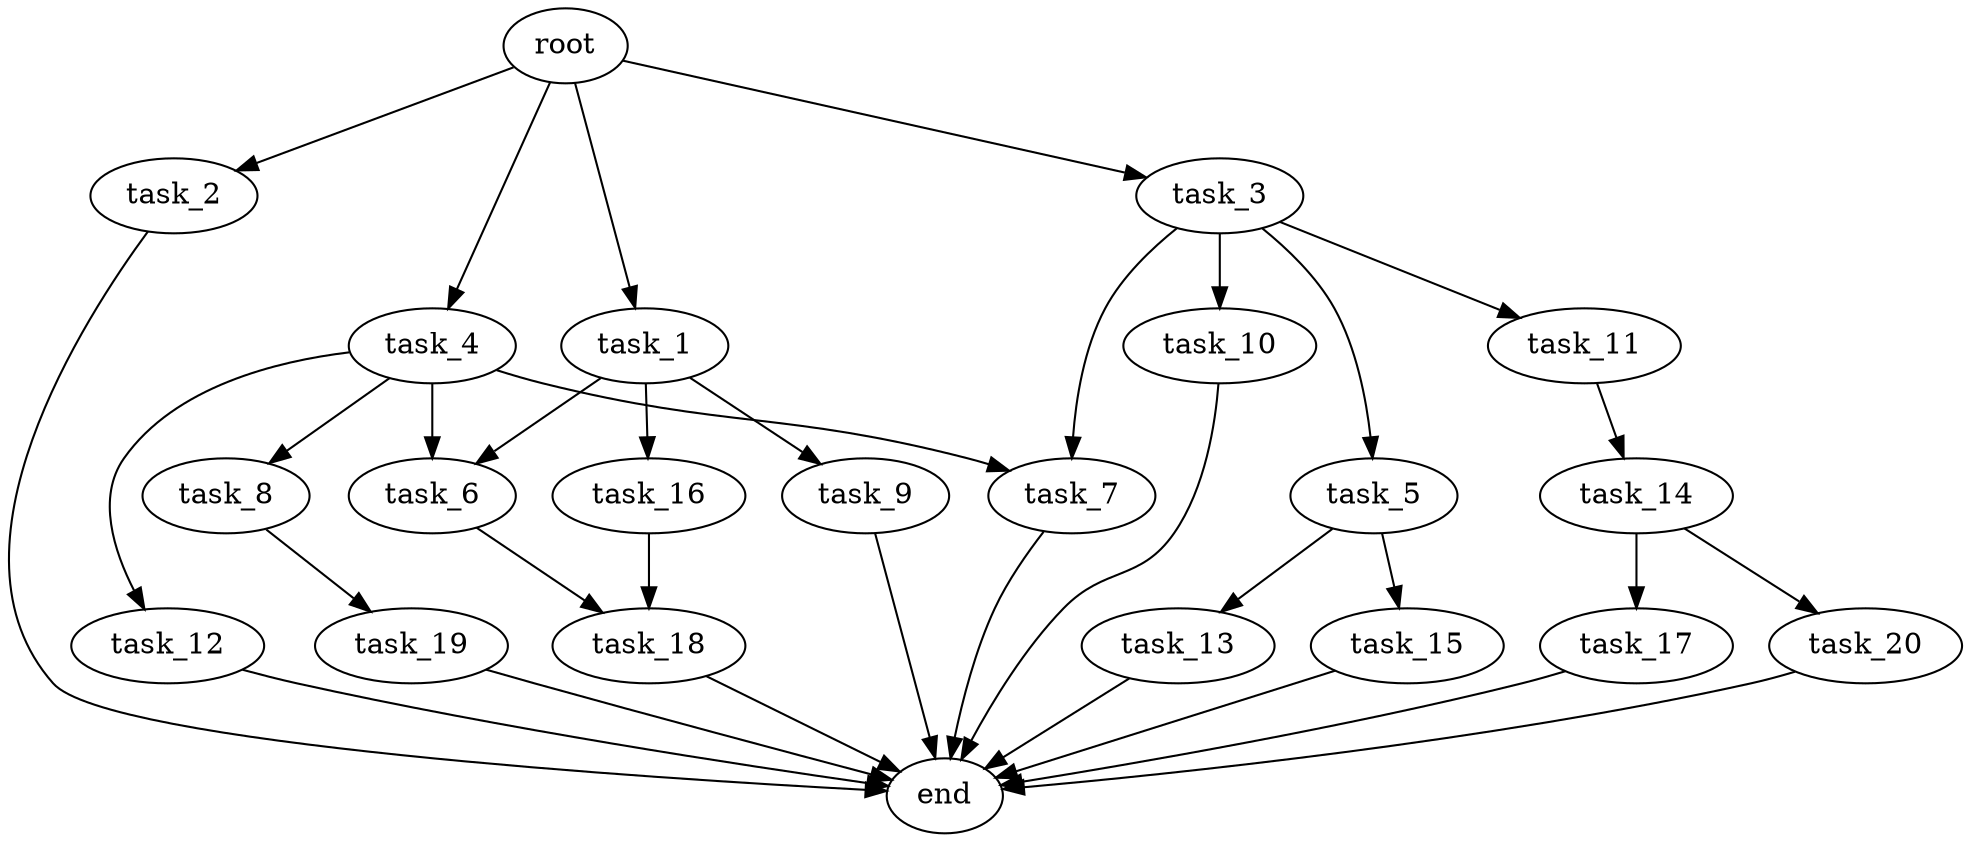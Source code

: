 digraph G {
  root [size="0.000000e+00"];
  task_1 [size="4.585034e+10"];
  task_2 [size="6.641774e+10"];
  task_3 [size="3.582869e+10"];
  task_4 [size="6.342435e+09"];
  task_5 [size="5.344710e+10"];
  task_6 [size="2.179082e+10"];
  task_7 [size="4.297001e+10"];
  task_8 [size="2.119303e+10"];
  task_9 [size="2.686100e+10"];
  task_10 [size="8.283608e+10"];
  task_11 [size="3.378214e+10"];
  task_12 [size="5.779758e+10"];
  task_13 [size="5.661855e+10"];
  task_14 [size="4.853894e+10"];
  task_15 [size="3.438052e+10"];
  task_16 [size="6.825837e+10"];
  task_17 [size="4.850442e+09"];
  task_18 [size="9.966478e+09"];
  task_19 [size="7.839114e+10"];
  task_20 [size="4.596358e+10"];
  end [size="0.000000e+00"];

  root -> task_1 [size="1.000000e-12"];
  root -> task_2 [size="1.000000e-12"];
  root -> task_3 [size="1.000000e-12"];
  root -> task_4 [size="1.000000e-12"];
  task_1 -> task_6 [size="1.089541e+08"];
  task_1 -> task_9 [size="2.686100e+08"];
  task_1 -> task_16 [size="6.825837e+08"];
  task_2 -> end [size="1.000000e-12"];
  task_3 -> task_5 [size="5.344710e+08"];
  task_3 -> task_7 [size="2.148501e+08"];
  task_3 -> task_10 [size="8.283608e+08"];
  task_3 -> task_11 [size="3.378214e+08"];
  task_4 -> task_6 [size="1.089541e+08"];
  task_4 -> task_7 [size="2.148501e+08"];
  task_4 -> task_8 [size="2.119303e+08"];
  task_4 -> task_12 [size="5.779758e+08"];
  task_5 -> task_13 [size="5.661855e+08"];
  task_5 -> task_15 [size="3.438052e+08"];
  task_6 -> task_18 [size="4.983239e+07"];
  task_7 -> end [size="1.000000e-12"];
  task_8 -> task_19 [size="7.839114e+08"];
  task_9 -> end [size="1.000000e-12"];
  task_10 -> end [size="1.000000e-12"];
  task_11 -> task_14 [size="4.853894e+08"];
  task_12 -> end [size="1.000000e-12"];
  task_13 -> end [size="1.000000e-12"];
  task_14 -> task_17 [size="4.850442e+07"];
  task_14 -> task_20 [size="4.596358e+08"];
  task_15 -> end [size="1.000000e-12"];
  task_16 -> task_18 [size="4.983239e+07"];
  task_17 -> end [size="1.000000e-12"];
  task_18 -> end [size="1.000000e-12"];
  task_19 -> end [size="1.000000e-12"];
  task_20 -> end [size="1.000000e-12"];
}
